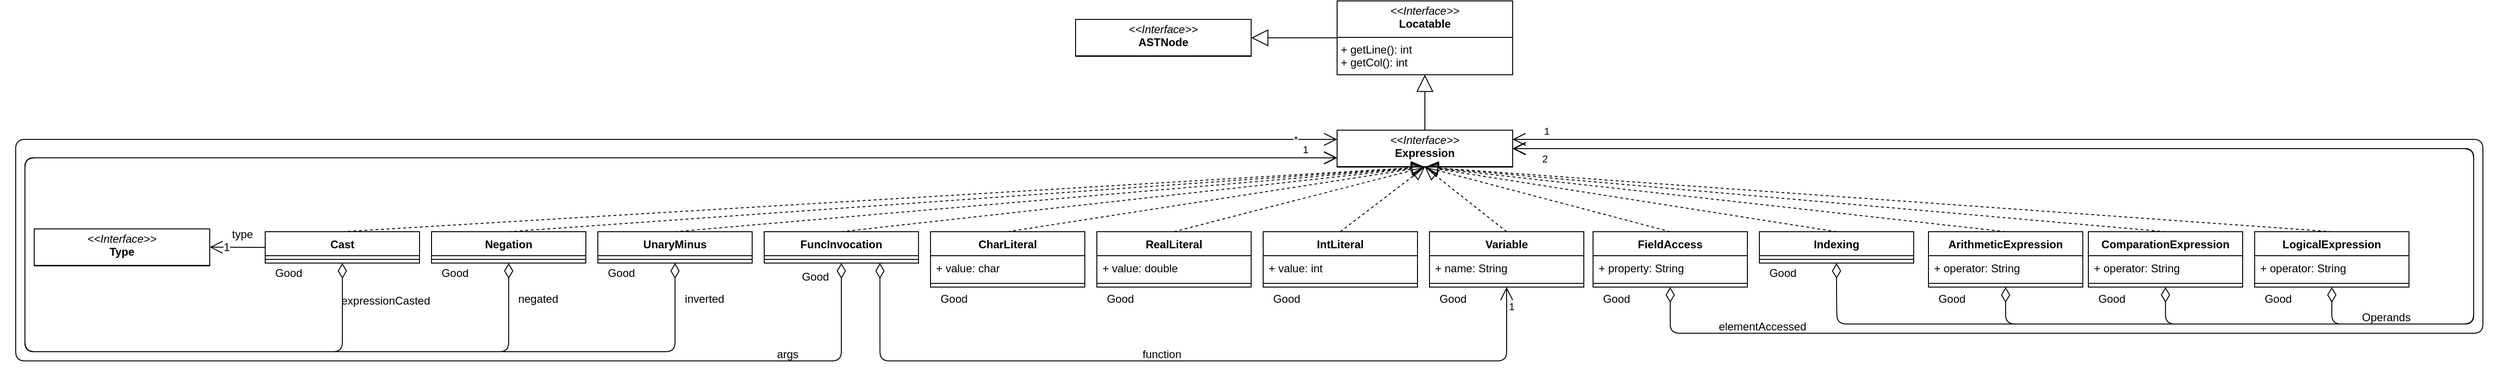 <mxfile version="26.0.10">
  <diagram id="vZv2f6N4h2fVlUgS8-mH" name="Page-1">
    <mxGraphModel dx="4698" dy="2664" grid="1" gridSize="10" guides="1" tooltips="1" connect="1" arrows="1" fold="1" page="1" pageScale="1" pageWidth="827" pageHeight="1169" math="0" shadow="0">
      <root>
        <mxCell id="0" />
        <mxCell id="1" parent="0" />
        <mxCell id="reWRQmKxyJkvaZW5Zuav-1" value="IntLiteral" style="swimlane;fontStyle=1;align=center;verticalAlign=top;childLayout=stackLayout;horizontal=1;startSize=26;horizontalStack=0;resizeParent=1;resizeParentMax=0;resizeLast=0;collapsible=1;marginBottom=0;" parent="1" vertex="1">
          <mxGeometry x="140" y="170" width="167" height="60" as="geometry" />
        </mxCell>
        <mxCell id="reWRQmKxyJkvaZW5Zuav-2" value="+ value: int" style="text;strokeColor=none;fillColor=none;align=left;verticalAlign=top;spacingLeft=4;spacingRight=4;overflow=hidden;rotatable=0;points=[[0,0.5],[1,0.5]];portConstraint=eastwest;" parent="reWRQmKxyJkvaZW5Zuav-1" vertex="1">
          <mxGeometry y="26" width="167" height="26" as="geometry" />
        </mxCell>
        <mxCell id="reWRQmKxyJkvaZW5Zuav-3" value="" style="line;strokeWidth=1;fillColor=none;align=left;verticalAlign=middle;spacingTop=-1;spacingLeft=3;spacingRight=3;rotatable=0;labelPosition=right;points=[];portConstraint=eastwest;" parent="reWRQmKxyJkvaZW5Zuav-1" vertex="1">
          <mxGeometry y="52" width="167" height="8" as="geometry" />
        </mxCell>
        <mxCell id="reWRQmKxyJkvaZW5Zuav-5" value="Variable" style="swimlane;fontStyle=1;align=center;verticalAlign=top;childLayout=stackLayout;horizontal=1;startSize=26;horizontalStack=0;resizeParent=1;resizeParentMax=0;resizeLast=0;collapsible=1;marginBottom=0;" parent="1" vertex="1">
          <mxGeometry x="320" y="170" width="167" height="60" as="geometry" />
        </mxCell>
        <mxCell id="reWRQmKxyJkvaZW5Zuav-6" value="+ name: String" style="text;strokeColor=none;fillColor=none;align=left;verticalAlign=top;spacingLeft=4;spacingRight=4;overflow=hidden;rotatable=0;points=[[0,0.5],[1,0.5]];portConstraint=eastwest;" parent="reWRQmKxyJkvaZW5Zuav-5" vertex="1">
          <mxGeometry y="26" width="167" height="26" as="geometry" />
        </mxCell>
        <mxCell id="reWRQmKxyJkvaZW5Zuav-7" value="" style="line;strokeWidth=1;fillColor=none;align=left;verticalAlign=middle;spacingTop=-1;spacingLeft=3;spacingRight=3;rotatable=0;labelPosition=right;points=[];portConstraint=eastwest;" parent="reWRQmKxyJkvaZW5Zuav-5" vertex="1">
          <mxGeometry y="52" width="167" height="8" as="geometry" />
        </mxCell>
        <mxCell id="reWRQmKxyJkvaZW5Zuav-10" value="ArithmeticExpression" style="swimlane;fontStyle=1;align=center;verticalAlign=top;childLayout=stackLayout;horizontal=1;startSize=26;horizontalStack=0;resizeParent=1;resizeParentMax=0;resizeLast=0;collapsible=1;marginBottom=0;" parent="1" vertex="1">
          <mxGeometry x="860" y="170" width="167" height="60" as="geometry" />
        </mxCell>
        <mxCell id="reWRQmKxyJkvaZW5Zuav-11" value="+ operator: String" style="text;strokeColor=none;fillColor=none;align=left;verticalAlign=top;spacingLeft=4;spacingRight=4;overflow=hidden;rotatable=0;points=[[0,0.5],[1,0.5]];portConstraint=eastwest;" parent="reWRQmKxyJkvaZW5Zuav-10" vertex="1">
          <mxGeometry y="26" width="167" height="26" as="geometry" />
        </mxCell>
        <mxCell id="reWRQmKxyJkvaZW5Zuav-12" value="" style="line;strokeWidth=1;fillColor=none;align=left;verticalAlign=middle;spacingTop=-1;spacingLeft=3;spacingRight=3;rotatable=0;labelPosition=right;points=[];portConstraint=eastwest;" parent="reWRQmKxyJkvaZW5Zuav-10" vertex="1">
          <mxGeometry y="52" width="167" height="8" as="geometry" />
        </mxCell>
        <mxCell id="reWRQmKxyJkvaZW5Zuav-19" value="&lt;p style=&quot;margin:0px;margin-top:4px;text-align:center;&quot;&gt;&lt;i&gt;&amp;lt;&amp;lt;Interface&amp;gt;&amp;gt;&lt;/i&gt;&lt;br&gt;&lt;b&gt;Expression&lt;/b&gt;&lt;/p&gt;&lt;hr size=&quot;1&quot; style=&quot;border-style:solid;&quot;&gt;&lt;p style=&quot;margin:0px;margin-left:4px;&quot;&gt;&lt;br&gt;&lt;/p&gt;" style="verticalAlign=top;align=left;overflow=fill;html=1;whiteSpace=wrap;" parent="1" vertex="1">
          <mxGeometry x="220" y="60" width="190" height="40" as="geometry" />
        </mxCell>
        <mxCell id="reWRQmKxyJkvaZW5Zuav-21" value="" style="endArrow=block;dashed=1;endFill=0;endSize=12;html=1;entryX=0.5;entryY=1;entryDx=0;entryDy=0;exitX=0.5;exitY=0;exitDx=0;exitDy=0;" parent="1" source="reWRQmKxyJkvaZW5Zuav-1" target="reWRQmKxyJkvaZW5Zuav-19" edge="1">
          <mxGeometry width="160" relative="1" as="geometry">
            <mxPoint x="230" y="160" as="sourcePoint" />
            <mxPoint x="390" y="160" as="targetPoint" />
          </mxGeometry>
        </mxCell>
        <mxCell id="reWRQmKxyJkvaZW5Zuav-22" value="" style="endArrow=block;dashed=1;endFill=0;endSize=12;html=1;entryX=0.5;entryY=1;entryDx=0;entryDy=0;exitX=0.5;exitY=0;exitDx=0;exitDy=0;" parent="1" source="reWRQmKxyJkvaZW5Zuav-5" target="reWRQmKxyJkvaZW5Zuav-19" edge="1">
          <mxGeometry width="160" relative="1" as="geometry">
            <mxPoint x="274" y="290" as="sourcePoint" />
            <mxPoint x="385" y="110" as="targetPoint" />
          </mxGeometry>
        </mxCell>
        <mxCell id="reWRQmKxyJkvaZW5Zuav-23" value="" style="endArrow=block;dashed=1;endFill=0;endSize=12;html=1;entryX=0.5;entryY=1;entryDx=0;entryDy=0;exitX=0.5;exitY=0;exitDx=0;exitDy=0;" parent="1" source="reWRQmKxyJkvaZW5Zuav-10" target="reWRQmKxyJkvaZW5Zuav-19" edge="1">
          <mxGeometry width="160" relative="1" as="geometry">
            <mxPoint x="471" y="290" as="sourcePoint" />
            <mxPoint x="385" y="110" as="targetPoint" />
          </mxGeometry>
        </mxCell>
        <mxCell id="reWRQmKxyJkvaZW5Zuav-24" value="2" style="endArrow=open;html=1;endSize=12;startArrow=diamondThin;startSize=14;startFill=0;edgeStyle=orthogonalEdgeStyle;align=left;verticalAlign=bottom;exitX=0.5;exitY=1;exitDx=0;exitDy=0;entryX=1;entryY=0.5;entryDx=0;entryDy=0;" parent="1" source="reWRQmKxyJkvaZW5Zuav-10" target="reWRQmKxyJkvaZW5Zuav-19" edge="1">
          <mxGeometry x="0.966" y="20" relative="1" as="geometry">
            <mxPoint x="570" y="260" as="sourcePoint" />
            <mxPoint x="730" y="260" as="targetPoint" />
            <mxPoint as="offset" />
            <Array as="points">
              <mxPoint x="943" y="270" />
              <mxPoint x="1450" y="270" />
              <mxPoint x="1450" y="80" />
            </Array>
          </mxGeometry>
        </mxCell>
        <mxCell id="reWRQmKxyJkvaZW5Zuav-29" value="UnaryMinus" style="swimlane;fontStyle=1;align=center;verticalAlign=top;childLayout=stackLayout;horizontal=1;startSize=26;horizontalStack=0;resizeParent=1;resizeParentMax=0;resizeLast=0;collapsible=1;marginBottom=0;" parent="1" vertex="1">
          <mxGeometry x="-580" y="170" width="167" height="34" as="geometry" />
        </mxCell>
        <mxCell id="reWRQmKxyJkvaZW5Zuav-31" value="" style="line;strokeWidth=1;fillColor=none;align=left;verticalAlign=middle;spacingTop=-1;spacingLeft=3;spacingRight=3;rotatable=0;labelPosition=right;points=[];portConstraint=eastwest;" parent="reWRQmKxyJkvaZW5Zuav-29" vertex="1">
          <mxGeometry y="26" width="167" height="8" as="geometry" />
        </mxCell>
        <mxCell id="reWRQmKxyJkvaZW5Zuav-32" value="" style="endArrow=block;dashed=1;endFill=0;endSize=12;html=1;entryX=0.5;entryY=1;entryDx=0;entryDy=0;exitX=0.5;exitY=0;exitDx=0;exitDy=0;" parent="1" source="reWRQmKxyJkvaZW5Zuav-29" target="reWRQmKxyJkvaZW5Zuav-19" edge="1">
          <mxGeometry width="160" relative="1" as="geometry">
            <mxPoint x="234" y="180" as="sourcePoint" />
            <mxPoint x="414" y="110" as="targetPoint" />
          </mxGeometry>
        </mxCell>
        <mxCell id="reWRQmKxyJkvaZW5Zuav-33" value="1" style="endArrow=open;html=1;endSize=12;startArrow=diamondThin;startSize=14;startFill=0;edgeStyle=orthogonalEdgeStyle;align=left;verticalAlign=bottom;exitX=0.5;exitY=1;exitDx=0;exitDy=0;entryX=0;entryY=0.75;entryDx=0;entryDy=0;" parent="1" source="reWRQmKxyJkvaZW5Zuav-29" target="reWRQmKxyJkvaZW5Zuav-19" edge="1">
          <mxGeometry x="0.968" relative="1" as="geometry">
            <mxPoint x="41" y="230" as="sourcePoint" />
            <mxPoint x="200" y="80" as="targetPoint" />
            <mxPoint as="offset" />
            <Array as="points">
              <mxPoint x="-497" y="300" />
              <mxPoint x="-1200" y="300" />
              <mxPoint x="-1200" y="90" />
            </Array>
          </mxGeometry>
        </mxCell>
        <mxCell id="reWRQmKxyJkvaZW5Zuav-34" value="&lt;p style=&quot;margin:0px;margin-top:4px;text-align:center;&quot;&gt;&lt;i&gt;&amp;lt;&amp;lt;Interface&amp;gt;&amp;gt;&lt;/i&gt;&lt;br&gt;&lt;b&gt;ASTNode&lt;/b&gt;&lt;/p&gt;&lt;hr size=&quot;1&quot; style=&quot;border-style:solid;&quot;&gt;&lt;p style=&quot;margin:0px;margin-left:4px;&quot;&gt;&lt;br&gt;&lt;/p&gt;" style="verticalAlign=top;align=left;overflow=fill;html=1;whiteSpace=wrap;" parent="1" vertex="1">
          <mxGeometry x="-63" y="-60" width="190" height="40" as="geometry" />
        </mxCell>
        <mxCell id="reWRQmKxyJkvaZW5Zuav-36" value="" style="endArrow=block;endSize=16;endFill=0;html=1;entryX=1;entryY=0.5;entryDx=0;entryDy=0;exitX=0;exitY=0.5;exitDx=0;exitDy=0;" parent="1" source="reWRQmKxyJkvaZW5Zuav-40" target="reWRQmKxyJkvaZW5Zuav-34" edge="1">
          <mxGeometry width="160" relative="1" as="geometry">
            <mxPoint x="460" y="-40.34" as="sourcePoint" />
            <mxPoint x="620" y="-40.34" as="targetPoint" />
          </mxGeometry>
        </mxCell>
        <mxCell id="reWRQmKxyJkvaZW5Zuav-40" value="&lt;p style=&quot;margin:0px;margin-top:4px;text-align:center;&quot;&gt;&lt;i&gt;&amp;lt;&amp;lt;Interface&amp;gt;&amp;gt;&lt;/i&gt;&lt;br&gt;&lt;b&gt;Locatable&lt;/b&gt;&lt;/p&gt;&lt;div&gt;&lt;hr size=&quot;1&quot; style=&quot;border-style:solid;&quot;&gt;&lt;p style=&quot;margin:0px;margin-left:4px;&quot;&gt;+ getLine(): int&lt;/p&gt;&lt;p style=&quot;margin:0px;margin-left:4px;&quot;&gt;+ getCol(): int&lt;/p&gt;&lt;/div&gt;" style="verticalAlign=top;align=left;overflow=fill;html=1;whiteSpace=wrap;" parent="1" vertex="1">
          <mxGeometry x="220" y="-80" width="190" height="80" as="geometry" />
        </mxCell>
        <mxCell id="-1NXa6blrXkoFp0iWsaB-1" value="RealLiteral" style="swimlane;fontStyle=1;align=center;verticalAlign=top;childLayout=stackLayout;horizontal=1;startSize=26;horizontalStack=0;resizeParent=1;resizeParentMax=0;resizeLast=0;collapsible=1;marginBottom=0;" parent="1" vertex="1">
          <mxGeometry x="-40" y="170" width="167" height="60" as="geometry" />
        </mxCell>
        <mxCell id="-1NXa6blrXkoFp0iWsaB-2" value="+ value: double" style="text;strokeColor=none;fillColor=none;align=left;verticalAlign=top;spacingLeft=4;spacingRight=4;overflow=hidden;rotatable=0;points=[[0,0.5],[1,0.5]];portConstraint=eastwest;" parent="-1NXa6blrXkoFp0iWsaB-1" vertex="1">
          <mxGeometry y="26" width="167" height="26" as="geometry" />
        </mxCell>
        <mxCell id="-1NXa6blrXkoFp0iWsaB-3" value="" style="line;strokeWidth=1;fillColor=none;align=left;verticalAlign=middle;spacingTop=-1;spacingLeft=3;spacingRight=3;rotatable=0;labelPosition=right;points=[];portConstraint=eastwest;" parent="-1NXa6blrXkoFp0iWsaB-1" vertex="1">
          <mxGeometry y="52" width="167" height="8" as="geometry" />
        </mxCell>
        <mxCell id="-1NXa6blrXkoFp0iWsaB-4" value="FuncInvocation" style="swimlane;fontStyle=1;align=center;verticalAlign=top;childLayout=stackLayout;horizontal=1;startSize=26;horizontalStack=0;resizeParent=1;resizeParentMax=0;resizeLast=0;collapsible=1;marginBottom=0;" parent="1" vertex="1">
          <mxGeometry x="-400" y="170" width="167" height="34" as="geometry" />
        </mxCell>
        <mxCell id="-1NXa6blrXkoFp0iWsaB-6" value="" style="line;strokeWidth=1;fillColor=none;align=left;verticalAlign=middle;spacingTop=-1;spacingLeft=3;spacingRight=3;rotatable=0;labelPosition=right;points=[];portConstraint=eastwest;" parent="-1NXa6blrXkoFp0iWsaB-4" vertex="1">
          <mxGeometry y="26" width="167" height="8" as="geometry" />
        </mxCell>
        <mxCell id="-1NXa6blrXkoFp0iWsaB-7" value="CharLiteral" style="swimlane;fontStyle=1;align=center;verticalAlign=top;childLayout=stackLayout;horizontal=1;startSize=26;horizontalStack=0;resizeParent=1;resizeParentMax=0;resizeLast=0;collapsible=1;marginBottom=0;" parent="1" vertex="1">
          <mxGeometry x="-220" y="170" width="167" height="60" as="geometry" />
        </mxCell>
        <mxCell id="-1NXa6blrXkoFp0iWsaB-8" value="+ value: char" style="text;strokeColor=none;fillColor=none;align=left;verticalAlign=top;spacingLeft=4;spacingRight=4;overflow=hidden;rotatable=0;points=[[0,0.5],[1,0.5]];portConstraint=eastwest;" parent="-1NXa6blrXkoFp0iWsaB-7" vertex="1">
          <mxGeometry y="26" width="167" height="26" as="geometry" />
        </mxCell>
        <mxCell id="-1NXa6blrXkoFp0iWsaB-9" value="" style="line;strokeWidth=1;fillColor=none;align=left;verticalAlign=middle;spacingTop=-1;spacingLeft=3;spacingRight=3;rotatable=0;labelPosition=right;points=[];portConstraint=eastwest;" parent="-1NXa6blrXkoFp0iWsaB-7" vertex="1">
          <mxGeometry y="52" width="167" height="8" as="geometry" />
        </mxCell>
        <mxCell id="-1NXa6blrXkoFp0iWsaB-10" value="" style="endArrow=block;dashed=1;endFill=0;endSize=12;html=1;entryX=0.5;entryY=1;entryDx=0;entryDy=0;exitX=0.5;exitY=0;exitDx=0;exitDy=0;" parent="1" source="-1NXa6blrXkoFp0iWsaB-1" target="reWRQmKxyJkvaZW5Zuav-19" edge="1">
          <mxGeometry width="160" relative="1" as="geometry">
            <mxPoint x="234" y="180" as="sourcePoint" />
            <mxPoint x="325" y="110" as="targetPoint" />
          </mxGeometry>
        </mxCell>
        <mxCell id="-1NXa6blrXkoFp0iWsaB-11" value="" style="endArrow=block;dashed=1;endFill=0;endSize=12;html=1;entryX=0.5;entryY=1;entryDx=0;entryDy=0;exitX=0.5;exitY=0;exitDx=0;exitDy=0;" parent="1" source="-1NXa6blrXkoFp0iWsaB-7" target="reWRQmKxyJkvaZW5Zuav-19" edge="1">
          <mxGeometry width="160" relative="1" as="geometry">
            <mxPoint x="54" y="180" as="sourcePoint" />
            <mxPoint x="325" y="110" as="targetPoint" />
          </mxGeometry>
        </mxCell>
        <mxCell id="-1NXa6blrXkoFp0iWsaB-12" value="" style="endArrow=block;dashed=1;endFill=0;endSize=12;html=1;entryX=0.5;entryY=1;entryDx=0;entryDy=0;exitX=0.5;exitY=0;exitDx=0;exitDy=0;" parent="1" source="-1NXa6blrXkoFp0iWsaB-4" target="reWRQmKxyJkvaZW5Zuav-19" edge="1">
          <mxGeometry width="160" relative="1" as="geometry">
            <mxPoint x="-126" y="180" as="sourcePoint" />
            <mxPoint x="325" y="110" as="targetPoint" />
          </mxGeometry>
        </mxCell>
        <mxCell id="-1NXa6blrXkoFp0iWsaB-13" value="ComparationExpression" style="swimlane;fontStyle=1;align=center;verticalAlign=top;childLayout=stackLayout;horizontal=1;startSize=26;horizontalStack=0;resizeParent=1;resizeParentMax=0;resizeLast=0;collapsible=1;marginBottom=0;" parent="1" vertex="1">
          <mxGeometry x="1033" y="170" width="167" height="60" as="geometry" />
        </mxCell>
        <mxCell id="-1NXa6blrXkoFp0iWsaB-14" value="+ operator: String" style="text;strokeColor=none;fillColor=none;align=left;verticalAlign=top;spacingLeft=4;spacingRight=4;overflow=hidden;rotatable=0;points=[[0,0.5],[1,0.5]];portConstraint=eastwest;" parent="-1NXa6blrXkoFp0iWsaB-13" vertex="1">
          <mxGeometry y="26" width="167" height="26" as="geometry" />
        </mxCell>
        <mxCell id="-1NXa6blrXkoFp0iWsaB-15" value="" style="line;strokeWidth=1;fillColor=none;align=left;verticalAlign=middle;spacingTop=-1;spacingLeft=3;spacingRight=3;rotatable=0;labelPosition=right;points=[];portConstraint=eastwest;" parent="-1NXa6blrXkoFp0iWsaB-13" vertex="1">
          <mxGeometry y="52" width="167" height="8" as="geometry" />
        </mxCell>
        <mxCell id="-1NXa6blrXkoFp0iWsaB-16" value="" style="endArrow=block;dashed=1;endFill=0;endSize=12;html=1;entryX=0.5;entryY=1;entryDx=0;entryDy=0;exitX=0.5;exitY=0;exitDx=0;exitDy=0;" parent="1" source="-1NXa6blrXkoFp0iWsaB-13" target="reWRQmKxyJkvaZW5Zuav-19" edge="1">
          <mxGeometry width="160" relative="1" as="geometry">
            <mxPoint x="591" y="180" as="sourcePoint" />
            <mxPoint x="325" y="110" as="targetPoint" />
          </mxGeometry>
        </mxCell>
        <mxCell id="-1NXa6blrXkoFp0iWsaB-17" value="LogicalExpression" style="swimlane;fontStyle=1;align=center;verticalAlign=top;childLayout=stackLayout;horizontal=1;startSize=26;horizontalStack=0;resizeParent=1;resizeParentMax=0;resizeLast=0;collapsible=1;marginBottom=0;" parent="1" vertex="1">
          <mxGeometry x="1213" y="170" width="167" height="60" as="geometry" />
        </mxCell>
        <mxCell id="-1NXa6blrXkoFp0iWsaB-18" value="+ operator: String" style="text;strokeColor=none;fillColor=none;align=left;verticalAlign=top;spacingLeft=4;spacingRight=4;overflow=hidden;rotatable=0;points=[[0,0.5],[1,0.5]];portConstraint=eastwest;" parent="-1NXa6blrXkoFp0iWsaB-17" vertex="1">
          <mxGeometry y="26" width="167" height="26" as="geometry" />
        </mxCell>
        <mxCell id="-1NXa6blrXkoFp0iWsaB-19" value="" style="line;strokeWidth=1;fillColor=none;align=left;verticalAlign=middle;spacingTop=-1;spacingLeft=3;spacingRight=3;rotatable=0;labelPosition=right;points=[];portConstraint=eastwest;" parent="-1NXa6blrXkoFp0iWsaB-17" vertex="1">
          <mxGeometry y="52" width="167" height="8" as="geometry" />
        </mxCell>
        <mxCell id="-1NXa6blrXkoFp0iWsaB-21" value="Negation" style="swimlane;fontStyle=1;align=center;verticalAlign=top;childLayout=stackLayout;horizontal=1;startSize=26;horizontalStack=0;resizeParent=1;resizeParentMax=0;resizeLast=0;collapsible=1;marginBottom=0;" parent="1" vertex="1">
          <mxGeometry x="-760" y="170" width="167" height="34" as="geometry" />
        </mxCell>
        <mxCell id="-1NXa6blrXkoFp0iWsaB-22" value="" style="line;strokeWidth=1;fillColor=none;align=left;verticalAlign=middle;spacingTop=-1;spacingLeft=3;spacingRight=3;rotatable=0;labelPosition=right;points=[];portConstraint=eastwest;" parent="-1NXa6blrXkoFp0iWsaB-21" vertex="1">
          <mxGeometry y="26" width="167" height="8" as="geometry" />
        </mxCell>
        <mxCell id="-1NXa6blrXkoFp0iWsaB-24" value="" style="endArrow=open;html=1;endSize=12;startArrow=diamondThin;startSize=14;startFill=0;edgeStyle=orthogonalEdgeStyle;align=left;verticalAlign=bottom;exitX=0.5;exitY=1;exitDx=0;exitDy=0;entryX=0;entryY=0.25;entryDx=0;entryDy=0;" parent="1" source="-1NXa6blrXkoFp0iWsaB-4" target="reWRQmKxyJkvaZW5Zuav-19" edge="1">
          <mxGeometry x="0.871" y="-10" relative="1" as="geometry">
            <mxPoint x="-486" y="214" as="sourcePoint" />
            <mxPoint x="230" y="90" as="targetPoint" />
            <mxPoint as="offset" />
            <Array as="points">
              <mxPoint x="-317" y="310" />
              <mxPoint x="-1210" y="310" />
              <mxPoint x="-1210" y="70" />
            </Array>
          </mxGeometry>
        </mxCell>
        <mxCell id="-1NXa6blrXkoFp0iWsaB-25" value="*" style="edgeLabel;html=1;align=center;verticalAlign=middle;resizable=0;points=[];" parent="-1NXa6blrXkoFp0iWsaB-24" vertex="1" connectable="0">
          <mxGeometry x="0.899" y="1" relative="1" as="geometry">
            <mxPoint x="90" y="1" as="offset" />
          </mxGeometry>
        </mxCell>
        <mxCell id="-1NXa6blrXkoFp0iWsaB-26" value="" style="endArrow=open;html=1;endSize=12;startArrow=diamondThin;startSize=14;startFill=0;edgeStyle=orthogonalEdgeStyle;align=left;verticalAlign=bottom;exitX=0.5;exitY=1;exitDx=0;exitDy=0;entryX=1;entryY=0.5;entryDx=0;entryDy=0;" parent="1" source="-1NXa6blrXkoFp0iWsaB-13" target="reWRQmKxyJkvaZW5Zuav-19" edge="1">
          <mxGeometry x="0.875" y="10" relative="1" as="geometry">
            <mxPoint x="591" y="240" as="sourcePoint" />
            <mxPoint x="420" y="90" as="targetPoint" />
            <mxPoint as="offset" />
            <Array as="points">
              <mxPoint x="1117" y="270" />
              <mxPoint x="1450" y="270" />
              <mxPoint x="1450" y="80" />
            </Array>
          </mxGeometry>
        </mxCell>
        <mxCell id="-1NXa6blrXkoFp0iWsaB-29" value="" style="endArrow=open;html=1;endSize=12;startArrow=diamondThin;startSize=14;startFill=0;edgeStyle=orthogonalEdgeStyle;align=left;verticalAlign=bottom;exitX=0.5;exitY=1;exitDx=0;exitDy=0;entryX=1;entryY=0.5;entryDx=0;entryDy=0;" parent="1" source="-1NXa6blrXkoFp0iWsaB-17" target="reWRQmKxyJkvaZW5Zuav-19" edge="1">
          <mxGeometry x="0.875" y="10" relative="1" as="geometry">
            <mxPoint x="591" y="240" as="sourcePoint" />
            <mxPoint x="420" y="90" as="targetPoint" />
            <mxPoint as="offset" />
            <Array as="points">
              <mxPoint x="1297" y="270" />
              <mxPoint x="1450" y="270" />
              <mxPoint x="1450" y="80" />
            </Array>
          </mxGeometry>
        </mxCell>
        <mxCell id="-1NXa6blrXkoFp0iWsaB-30" value="" style="endArrow=block;dashed=1;endFill=0;endSize=12;html=1;entryX=0.5;entryY=1;entryDx=0;entryDy=0;exitX=0.5;exitY=0;exitDx=0;exitDy=0;" parent="1" source="-1NXa6blrXkoFp0iWsaB-17" target="reWRQmKxyJkvaZW5Zuav-19" edge="1">
          <mxGeometry width="160" relative="1" as="geometry">
            <mxPoint x="763" y="180" as="sourcePoint" />
            <mxPoint x="325" y="110" as="targetPoint" />
          </mxGeometry>
        </mxCell>
        <mxCell id="-1NXa6blrXkoFp0iWsaB-33" value="" style="endArrow=open;html=1;endSize=12;startArrow=diamondThin;startSize=14;startFill=0;edgeStyle=orthogonalEdgeStyle;align=left;verticalAlign=bottom;exitX=0.5;exitY=1;exitDx=0;exitDy=0;entryX=0;entryY=0.75;entryDx=0;entryDy=0;" parent="1" source="-1NXa6blrXkoFp0iWsaB-21" target="reWRQmKxyJkvaZW5Zuav-19" edge="1">
          <mxGeometry x="0.871" y="-10" relative="1" as="geometry">
            <mxPoint x="-306" y="240" as="sourcePoint" />
            <mxPoint x="230" y="80" as="targetPoint" />
            <mxPoint as="offset" />
            <Array as="points">
              <mxPoint x="-677" y="300" />
              <mxPoint x="-1200" y="300" />
              <mxPoint x="-1200" y="90" />
            </Array>
          </mxGeometry>
        </mxCell>
        <mxCell id="-1NXa6blrXkoFp0iWsaB-35" value="" style="endArrow=block;dashed=1;endFill=0;endSize=12;html=1;entryX=0.5;entryY=1;entryDx=0;entryDy=0;exitX=0.5;exitY=0;exitDx=0;exitDy=0;" parent="1" source="-1NXa6blrXkoFp0iWsaB-21" target="reWRQmKxyJkvaZW5Zuav-19" edge="1">
          <mxGeometry width="160" relative="1" as="geometry">
            <mxPoint x="-487" y="180" as="sourcePoint" />
            <mxPoint x="325" y="110" as="targetPoint" />
          </mxGeometry>
        </mxCell>
        <mxCell id="-1NXa6blrXkoFp0iWsaB-36" value="Cast" style="swimlane;fontStyle=1;align=center;verticalAlign=top;childLayout=stackLayout;horizontal=1;startSize=26;horizontalStack=0;resizeParent=1;resizeParentMax=0;resizeLast=0;collapsible=1;marginBottom=0;" parent="1" vertex="1">
          <mxGeometry x="-940" y="170" width="167" height="34" as="geometry" />
        </mxCell>
        <mxCell id="-1NXa6blrXkoFp0iWsaB-37" value="" style="line;strokeWidth=1;fillColor=none;align=left;verticalAlign=middle;spacingTop=-1;spacingLeft=3;spacingRight=3;rotatable=0;labelPosition=right;points=[];portConstraint=eastwest;" parent="-1NXa6blrXkoFp0iWsaB-36" vertex="1">
          <mxGeometry y="26" width="167" height="8" as="geometry" />
        </mxCell>
        <mxCell id="-1NXa6blrXkoFp0iWsaB-38" value="" style="endArrow=block;dashed=1;endFill=0;endSize=12;html=1;entryX=0.5;entryY=1;entryDx=0;entryDy=0;exitX=0.5;exitY=0;exitDx=0;exitDy=0;" parent="1" source="-1NXa6blrXkoFp0iWsaB-36" target="reWRQmKxyJkvaZW5Zuav-19" edge="1">
          <mxGeometry width="160" relative="1" as="geometry">
            <mxPoint x="-667" y="180" as="sourcePoint" />
            <mxPoint x="325" y="110" as="targetPoint" />
          </mxGeometry>
        </mxCell>
        <mxCell id="-1NXa6blrXkoFp0iWsaB-39" value="" style="endArrow=open;html=1;endSize=12;startArrow=diamondThin;startSize=14;startFill=0;edgeStyle=orthogonalEdgeStyle;align=left;verticalAlign=bottom;exitX=0.5;exitY=1;exitDx=0;exitDy=0;entryX=0;entryY=0.75;entryDx=0;entryDy=0;" parent="1" source="-1NXa6blrXkoFp0iWsaB-36" target="reWRQmKxyJkvaZW5Zuav-19" edge="1">
          <mxGeometry x="0.871" y="-10" relative="1" as="geometry">
            <mxPoint x="-666" y="214" as="sourcePoint" />
            <mxPoint x="230" y="100" as="targetPoint" />
            <mxPoint as="offset" />
            <Array as="points">
              <mxPoint x="-857" y="300" />
              <mxPoint x="-1200" y="300" />
              <mxPoint x="-1200" y="90" />
            </Array>
          </mxGeometry>
        </mxCell>
        <mxCell id="tR2Q2163pN9dM4ZVq8OJ-2" value="FieldAccess" style="swimlane;fontStyle=1;align=center;verticalAlign=top;childLayout=stackLayout;horizontal=1;startSize=26;horizontalStack=0;resizeParent=1;resizeParentMax=0;resizeLast=0;collapsible=1;marginBottom=0;" parent="1" vertex="1">
          <mxGeometry x="497" y="170" width="167" height="60" as="geometry" />
        </mxCell>
        <mxCell id="YeqxWMtWmUDFQ8BwOmE7-13" value="+ property: String" style="text;strokeColor=none;fillColor=none;align=left;verticalAlign=top;spacingLeft=4;spacingRight=4;overflow=hidden;rotatable=0;points=[[0,0.5],[1,0.5]];portConstraint=eastwest;" parent="tR2Q2163pN9dM4ZVq8OJ-2" vertex="1">
          <mxGeometry y="26" width="167" height="26" as="geometry" />
        </mxCell>
        <mxCell id="tR2Q2163pN9dM4ZVq8OJ-3" value="" style="line;strokeWidth=1;fillColor=none;align=left;verticalAlign=middle;spacingTop=-1;spacingLeft=3;spacingRight=3;rotatable=0;labelPosition=right;points=[];portConstraint=eastwest;" parent="tR2Q2163pN9dM4ZVq8OJ-2" vertex="1">
          <mxGeometry y="52" width="167" height="8" as="geometry" />
        </mxCell>
        <mxCell id="tR2Q2163pN9dM4ZVq8OJ-6" value="&lt;p style=&quot;margin:0px;margin-top:4px;text-align:center;&quot;&gt;&lt;i&gt;&amp;lt;&amp;lt;Interface&amp;gt;&amp;gt;&lt;/i&gt;&lt;br&gt;&lt;b&gt;Type&lt;/b&gt;&lt;/p&gt;&lt;hr size=&quot;1&quot; style=&quot;border-style:solid;&quot;&gt;&lt;p style=&quot;margin:0px;margin-left:4px;&quot;&gt;&lt;br&gt;&lt;/p&gt;" style="verticalAlign=top;align=left;overflow=fill;html=1;whiteSpace=wrap;" parent="1" vertex="1">
          <mxGeometry x="-1190" y="167" width="190" height="40" as="geometry" />
        </mxCell>
        <mxCell id="tR2Q2163pN9dM4ZVq8OJ-7" value="" style="endArrow=open;endFill=1;endSize=12;html=1;exitX=0;exitY=0.5;exitDx=0;exitDy=0;" parent="1" source="-1NXa6blrXkoFp0iWsaB-36" edge="1">
          <mxGeometry width="160" relative="1" as="geometry">
            <mxPoint x="-970" y="186.76" as="sourcePoint" />
            <mxPoint x="-1000" y="186.76" as="targetPoint" />
            <Array as="points">
              <mxPoint x="-1000" y="186.76" />
            </Array>
          </mxGeometry>
        </mxCell>
        <mxCell id="tR2Q2163pN9dM4ZVq8OJ-8" value="1" style="edgeLabel;html=1;align=center;verticalAlign=middle;resizable=0;points=[];fontSize=12;" parent="tR2Q2163pN9dM4ZVq8OJ-7" connectable="0" vertex="1">
          <mxGeometry x="0.416" y="-2" relative="1" as="geometry">
            <mxPoint y="2" as="offset" />
          </mxGeometry>
        </mxCell>
        <mxCell id="tR2Q2163pN9dM4ZVq8OJ-9" value="Indexing" style="swimlane;fontStyle=1;align=center;verticalAlign=top;childLayout=stackLayout;horizontal=1;startSize=26;horizontalStack=0;resizeParent=1;resizeParentMax=0;resizeLast=0;collapsible=1;marginBottom=0;" parent="1" vertex="1">
          <mxGeometry x="677" y="170" width="167" height="34" as="geometry" />
        </mxCell>
        <mxCell id="tR2Q2163pN9dM4ZVq8OJ-10" value="" style="line;strokeWidth=1;fillColor=none;align=left;verticalAlign=middle;spacingTop=-1;spacingLeft=3;spacingRight=3;rotatable=0;labelPosition=right;points=[];portConstraint=eastwest;" parent="tR2Q2163pN9dM4ZVq8OJ-9" vertex="1">
          <mxGeometry y="26" width="167" height="8" as="geometry" />
        </mxCell>
        <mxCell id="tR2Q2163pN9dM4ZVq8OJ-13" value="" style="endArrow=block;dashed=1;endFill=0;endSize=12;html=1;entryX=0.5;entryY=1;entryDx=0;entryDy=0;exitX=0.5;exitY=0;exitDx=0;exitDy=0;" parent="1" source="tR2Q2163pN9dM4ZVq8OJ-9" target="reWRQmKxyJkvaZW5Zuav-19" edge="1">
          <mxGeometry width="160" relative="1" as="geometry">
            <mxPoint x="944" y="180" as="sourcePoint" />
            <mxPoint x="325" y="110" as="targetPoint" />
          </mxGeometry>
        </mxCell>
        <mxCell id="tR2Q2163pN9dM4ZVq8OJ-14" value="" style="endArrow=block;dashed=1;endFill=0;endSize=12;html=1;entryX=0.5;entryY=1;entryDx=0;entryDy=0;exitX=0.5;exitY=0;exitDx=0;exitDy=0;" parent="1" source="tR2Q2163pN9dM4ZVq8OJ-2" target="reWRQmKxyJkvaZW5Zuav-19" edge="1">
          <mxGeometry width="160" relative="1" as="geometry">
            <mxPoint x="1304" y="180" as="sourcePoint" />
            <mxPoint x="325" y="110" as="targetPoint" />
          </mxGeometry>
        </mxCell>
        <mxCell id="YeqxWMtWmUDFQ8BwOmE7-1" value="Good" style="text;html=1;align=center;verticalAlign=middle;resizable=0;points=[];autosize=1;strokeColor=none;fillColor=none;" parent="1" vertex="1">
          <mxGeometry x="860" y="228" width="50" height="30" as="geometry" />
        </mxCell>
        <mxCell id="YeqxWMtWmUDFQ8BwOmE7-2" value="Good" style="text;html=1;align=center;verticalAlign=middle;resizable=0;points=[];autosize=1;strokeColor=none;fillColor=none;" parent="1" vertex="1">
          <mxGeometry x="1033" y="228" width="50" height="30" as="geometry" />
        </mxCell>
        <mxCell id="YeqxWMtWmUDFQ8BwOmE7-3" value="Good" style="text;html=1;align=center;verticalAlign=middle;resizable=0;points=[];autosize=1;strokeColor=none;fillColor=none;" parent="1" vertex="1">
          <mxGeometry x="1213" y="228" width="50" height="30" as="geometry" />
        </mxCell>
        <mxCell id="YeqxWMtWmUDFQ8BwOmE7-5" value="Good" style="text;html=1;align=center;verticalAlign=middle;resizable=0;points=[];autosize=1;strokeColor=none;fillColor=none;" parent="1" vertex="1">
          <mxGeometry x="-220" y="228" width="50" height="30" as="geometry" />
        </mxCell>
        <mxCell id="YeqxWMtWmUDFQ8BwOmE7-6" value="Good" style="text;html=1;align=center;verticalAlign=middle;resizable=0;points=[];autosize=1;strokeColor=none;fillColor=none;" parent="1" vertex="1">
          <mxGeometry x="-40" y="228" width="50" height="30" as="geometry" />
        </mxCell>
        <mxCell id="YeqxWMtWmUDFQ8BwOmE7-7" value="Good" style="text;html=1;align=center;verticalAlign=middle;resizable=0;points=[];autosize=1;strokeColor=none;fillColor=none;" parent="1" vertex="1">
          <mxGeometry x="140" y="228" width="50" height="30" as="geometry" />
        </mxCell>
        <mxCell id="YeqxWMtWmUDFQ8BwOmE7-8" value="1" style="endArrow=open;html=1;endSize=12;startArrow=diamondThin;startSize=14;startFill=0;edgeStyle=orthogonalEdgeStyle;align=left;verticalAlign=bottom;exitX=0.75;exitY=1;exitDx=0;exitDy=0;entryX=0.5;entryY=1;entryDx=0;entryDy=0;" parent="1" source="-1NXa6blrXkoFp0iWsaB-4" target="reWRQmKxyJkvaZW5Zuav-5" edge="1">
          <mxGeometry x="0.931" relative="1" as="geometry">
            <mxPoint x="50" y="460" as="sourcePoint" />
            <mxPoint x="210" y="460" as="targetPoint" />
            <mxPoint as="offset" />
            <Array as="points">
              <mxPoint x="-275" y="310" />
              <mxPoint x="404" y="310" />
            </Array>
          </mxGeometry>
        </mxCell>
        <mxCell id="YeqxWMtWmUDFQ8BwOmE7-9" value="function" style="text;html=1;align=center;verticalAlign=middle;resizable=0;points=[];autosize=1;strokeColor=none;fillColor=none;" parent="1" vertex="1">
          <mxGeometry x="-5" y="288" width="70" height="30" as="geometry" />
        </mxCell>
        <mxCell id="YeqxWMtWmUDFQ8BwOmE7-10" value="args" style="text;html=1;align=center;verticalAlign=middle;resizable=0;points=[];autosize=1;strokeColor=none;fillColor=none;" parent="1" vertex="1">
          <mxGeometry x="-400" y="288" width="50" height="30" as="geometry" />
        </mxCell>
        <mxCell id="YeqxWMtWmUDFQ8BwOmE7-11" value="Good" style="text;html=1;align=center;verticalAlign=middle;resizable=0;points=[];autosize=1;strokeColor=none;fillColor=none;" parent="1" vertex="1">
          <mxGeometry x="-370" y="204" width="50" height="30" as="geometry" />
        </mxCell>
        <mxCell id="YeqxWMtWmUDFQ8BwOmE7-12" value="1" style="endArrow=open;html=1;endSize=12;startArrow=diamondThin;startSize=14;startFill=0;edgeStyle=orthogonalEdgeStyle;align=left;verticalAlign=bottom;exitX=0.5;exitY=1;exitDx=0;exitDy=0;entryX=1;entryY=0.25;entryDx=0;entryDy=0;" parent="1" source="tR2Q2163pN9dM4ZVq8OJ-2" target="reWRQmKxyJkvaZW5Zuav-19" edge="1">
          <mxGeometry x="0.971" relative="1" as="geometry">
            <mxPoint x="954" y="240" as="sourcePoint" />
            <mxPoint x="420" y="90" as="targetPoint" />
            <mxPoint as="offset" />
            <Array as="points">
              <mxPoint x="580" y="280" />
              <mxPoint x="1460" y="280" />
              <mxPoint x="1460" y="70" />
            </Array>
          </mxGeometry>
        </mxCell>
        <mxCell id="YeqxWMtWmUDFQ8BwOmE7-14" value="Good" style="text;html=1;align=center;verticalAlign=middle;resizable=0;points=[];autosize=1;strokeColor=none;fillColor=none;" parent="1" vertex="1">
          <mxGeometry x="497" y="228" width="50" height="30" as="geometry" />
        </mxCell>
        <mxCell id="YeqxWMtWmUDFQ8BwOmE7-17" value="elementAccessed" style="text;html=1;align=center;verticalAlign=middle;resizable=0;points=[];autosize=1;strokeColor=none;fillColor=none;" parent="1" vertex="1">
          <mxGeometry x="620" y="258" width="120" height="30" as="geometry" />
        </mxCell>
        <mxCell id="YeqxWMtWmUDFQ8BwOmE7-18" value="Operands" style="text;html=1;align=center;verticalAlign=middle;resizable=0;points=[];autosize=1;strokeColor=none;fillColor=none;" parent="1" vertex="1">
          <mxGeometry x="1315" y="248" width="80" height="30" as="geometry" />
        </mxCell>
        <mxCell id="YeqxWMtWmUDFQ8BwOmE7-19" value="type" style="text;html=1;align=center;verticalAlign=middle;resizable=0;points=[];autosize=1;strokeColor=none;fillColor=none;" parent="1" vertex="1">
          <mxGeometry x="-990" y="158" width="50" height="30" as="geometry" />
        </mxCell>
        <mxCell id="YeqxWMtWmUDFQ8BwOmE7-20" value="Good" style="text;html=1;align=center;verticalAlign=middle;resizable=0;points=[];autosize=1;strokeColor=none;fillColor=none;" parent="1" vertex="1">
          <mxGeometry x="-940" y="200" width="50" height="30" as="geometry" />
        </mxCell>
        <mxCell id="YeqxWMtWmUDFQ8BwOmE7-21" value="expressionCasted" style="text;html=1;align=center;verticalAlign=middle;resizable=0;points=[];autosize=1;strokeColor=none;fillColor=none;" parent="1" vertex="1">
          <mxGeometry x="-870" y="230" width="120" height="30" as="geometry" />
        </mxCell>
        <mxCell id="YeqxWMtWmUDFQ8BwOmE7-22" value="negated" style="text;html=1;align=center;verticalAlign=middle;resizable=0;points=[];autosize=1;strokeColor=none;fillColor=none;" parent="1" vertex="1">
          <mxGeometry x="-680" y="228" width="70" height="30" as="geometry" />
        </mxCell>
        <mxCell id="YeqxWMtWmUDFQ8BwOmE7-23" value="inverted" style="text;html=1;align=center;verticalAlign=middle;resizable=0;points=[];autosize=1;strokeColor=none;fillColor=none;" parent="1" vertex="1">
          <mxGeometry x="-500" y="228" width="70" height="30" as="geometry" />
        </mxCell>
        <mxCell id="YeqxWMtWmUDFQ8BwOmE7-24" value="Good" style="text;html=1;align=center;verticalAlign=middle;resizable=0;points=[];autosize=1;strokeColor=none;fillColor=none;" parent="1" vertex="1">
          <mxGeometry x="-760" y="200" width="50" height="30" as="geometry" />
        </mxCell>
        <mxCell id="YeqxWMtWmUDFQ8BwOmE7-25" value="Good" style="text;html=1;align=center;verticalAlign=middle;resizable=0;points=[];autosize=1;strokeColor=none;fillColor=none;" parent="1" vertex="1">
          <mxGeometry x="-580" y="200" width="50" height="30" as="geometry" />
        </mxCell>
        <mxCell id="YeqxWMtWmUDFQ8BwOmE7-26" value="Good" style="text;html=1;align=center;verticalAlign=middle;resizable=0;points=[];autosize=1;strokeColor=none;fillColor=none;" parent="1" vertex="1">
          <mxGeometry x="320" y="228" width="50" height="30" as="geometry" />
        </mxCell>
        <mxCell id="YeqxWMtWmUDFQ8BwOmE7-27" value="" style="endArrow=open;html=1;endSize=12;startArrow=diamondThin;startSize=14;startFill=0;edgeStyle=orthogonalEdgeStyle;align=left;verticalAlign=bottom;exitX=0.5;exitY=1;exitDx=0;exitDy=0;entryX=1;entryY=0.5;entryDx=0;entryDy=0;" parent="1" source="tR2Q2163pN9dM4ZVq8OJ-9" target="reWRQmKxyJkvaZW5Zuav-19" edge="1">
          <mxGeometry x="0.971" relative="1" as="geometry">
            <mxPoint x="591" y="240" as="sourcePoint" />
            <mxPoint x="420" y="80" as="targetPoint" />
            <mxPoint as="offset" />
            <Array as="points">
              <mxPoint x="761" y="240" />
              <mxPoint x="761" y="270" />
              <mxPoint x="1450" y="270" />
              <mxPoint x="1450" y="80" />
            </Array>
          </mxGeometry>
        </mxCell>
        <mxCell id="YeqxWMtWmUDFQ8BwOmE7-29" value="Good" style="text;html=1;align=center;verticalAlign=middle;resizable=0;points=[];autosize=1;strokeColor=none;fillColor=none;" parent="1" vertex="1">
          <mxGeometry x="677" y="200" width="50" height="30" as="geometry" />
        </mxCell>
        <mxCell id="YeqxWMtWmUDFQ8BwOmE7-35" value="" style="endArrow=block;endSize=16;endFill=0;html=1;exitX=0.5;exitY=0;exitDx=0;exitDy=0;entryX=0.5;entryY=1;entryDx=0;entryDy=0;" parent="1" source="reWRQmKxyJkvaZW5Zuav-19" target="reWRQmKxyJkvaZW5Zuav-40" edge="1">
          <mxGeometry width="160" relative="1" as="geometry">
            <mxPoint x="230" y="-30" as="sourcePoint" />
            <mxPoint x="270" y="10" as="targetPoint" />
          </mxGeometry>
        </mxCell>
      </root>
    </mxGraphModel>
  </diagram>
</mxfile>
